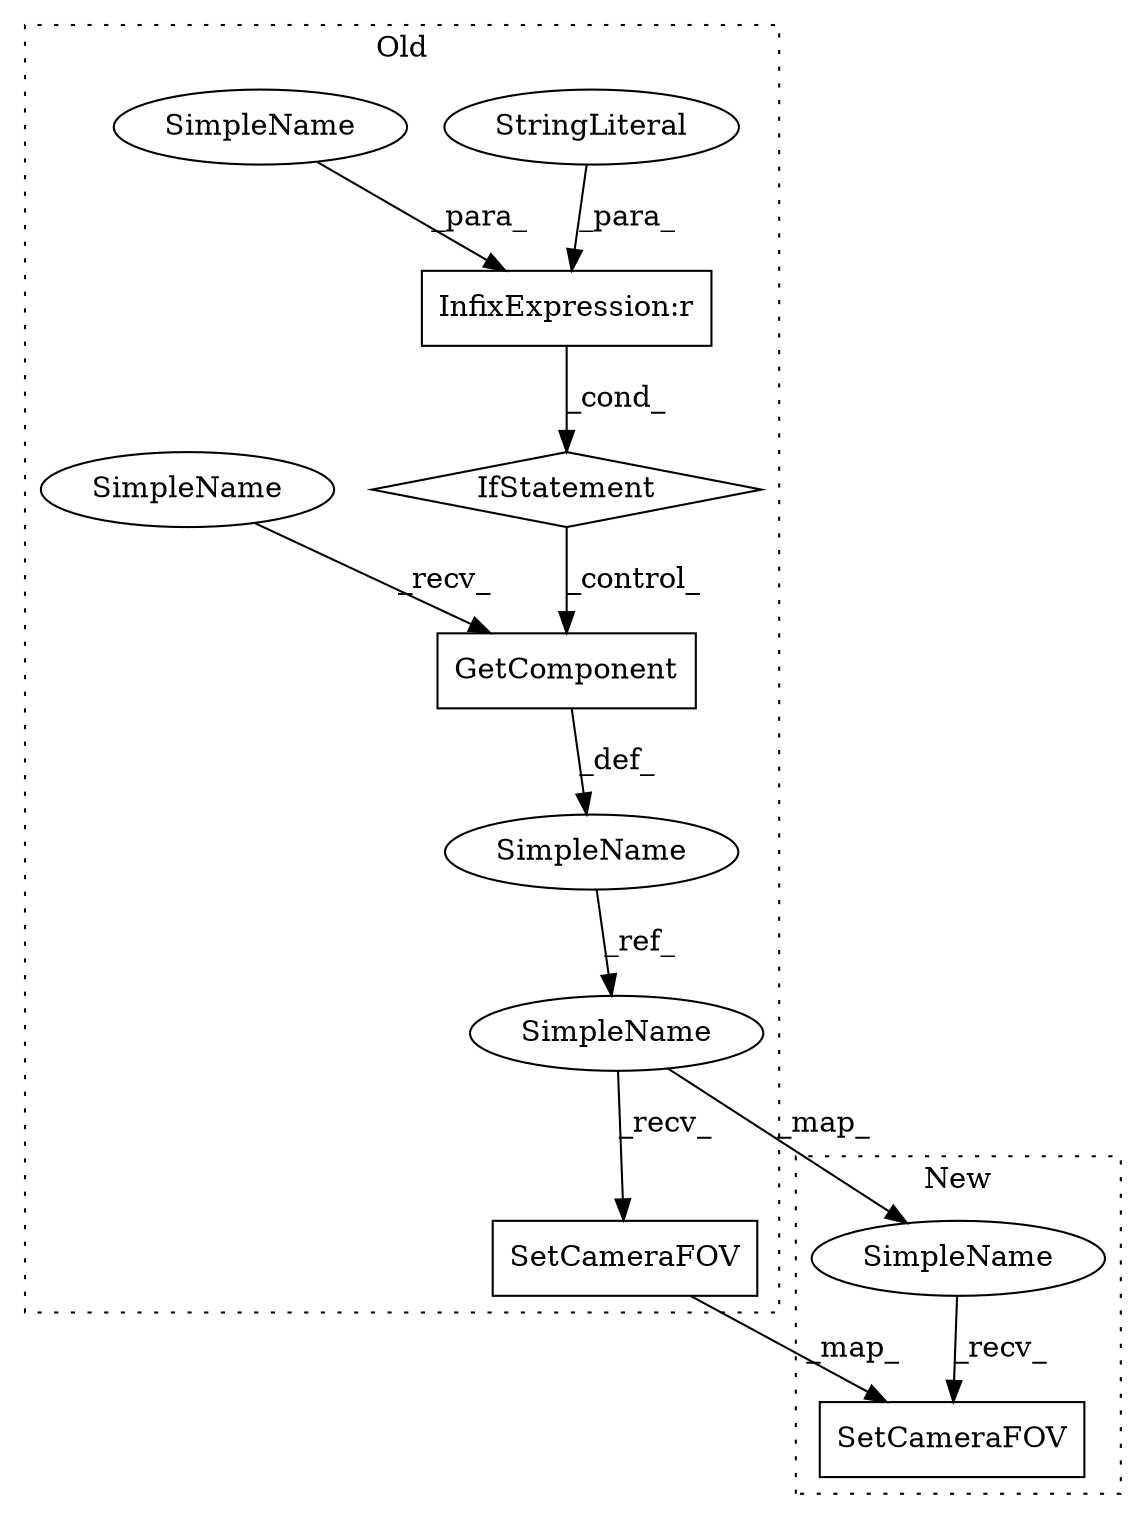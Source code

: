 digraph G {
subgraph cluster0 {
1 [label="SetCameraFOV" a="32" s="87970,87986" l="13,1" shape="box"];
3 [label="GetComponent" a="32" s="87649" l="34" shape="box"];
4 [label="InfixExpression:r" a="27" s="87409" l="4" shape="box"];
5 [label="StringLiteral" a="45" s="87413" l="4" shape="ellipse"];
6 [label="IfStatement" a="25" s="87382,87417" l="4,10" shape="diamond"];
7 [label="SimpleName" a="42" s="87613" l="22" shape="ellipse"];
8 [label="SimpleName" a="42" s="87386" l="23" shape="ellipse"];
9 [label="SimpleName" a="42" s="87638" l="10" shape="ellipse"];
10 [label="SimpleName" a="42" s="87947" l="22" shape="ellipse"];
label = "Old";
style="dotted";
}
subgraph cluster1 {
2 [label="SetCameraFOV" a="32" s="87350,87366" l="13,1" shape="box"];
11 [label="SimpleName" a="42" s="87339" l="10" shape="ellipse"];
label = "New";
style="dotted";
}
1 -> 2 [label="_map_"];
3 -> 7 [label="_def_"];
4 -> 6 [label="_cond_"];
5 -> 4 [label="_para_"];
6 -> 3 [label="_control_"];
7 -> 10 [label="_ref_"];
8 -> 4 [label="_para_"];
9 -> 3 [label="_recv_"];
10 -> 1 [label="_recv_"];
10 -> 11 [label="_map_"];
11 -> 2 [label="_recv_"];
}